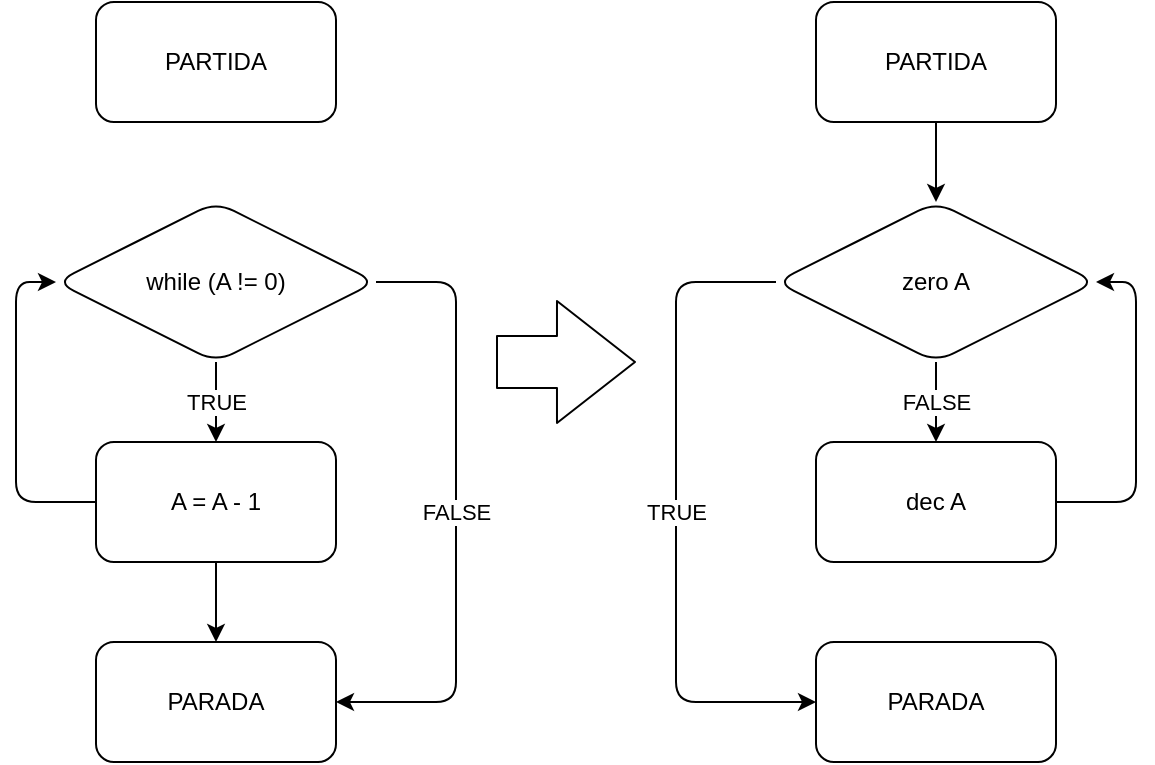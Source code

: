 <mxfile>
    <diagram id="Uqww8k7oQ6AYtzWjMYQK" name="Page-1">
        <mxGraphModel dx="360" dy="790" grid="1" gridSize="10" guides="1" tooltips="1" connect="1" arrows="1" fold="1" page="1" pageScale="1" pageWidth="827" pageHeight="1169" background="#ffffff" math="0" shadow="0">
            <root>
                <mxCell id="0"/>
                <mxCell id="1" parent="0"/>
                <mxCell id="5" value="" style="edgeStyle=none;html=1;" edge="1" parent="1" source="3" target="4">
                    <mxGeometry relative="1" as="geometry"/>
                </mxCell>
                <mxCell id="3" value="PARTIDA" style="rounded=1;whiteSpace=wrap;html=1;" vertex="1" parent="1">
                    <mxGeometry x="480" y="70" width="120" height="60" as="geometry"/>
                </mxCell>
                <mxCell id="7" value="FALSE" style="edgeStyle=none;html=1;" edge="1" parent="1" source="4" target="6">
                    <mxGeometry relative="1" as="geometry"/>
                </mxCell>
                <mxCell id="10" value="TRUE&lt;br&gt;" style="edgeStyle=none;html=1;" edge="1" parent="1" source="4" target="9">
                    <mxGeometry relative="1" as="geometry">
                        <Array as="points">
                            <mxPoint x="410" y="210"/>
                            <mxPoint x="410" y="420"/>
                        </Array>
                    </mxGeometry>
                </mxCell>
                <mxCell id="4" value="zero A" style="rhombus;whiteSpace=wrap;html=1;rounded=1;" vertex="1" parent="1">
                    <mxGeometry x="460" y="170" width="160" height="80" as="geometry"/>
                </mxCell>
                <mxCell id="8" style="edgeStyle=none;html=1;" edge="1" parent="1" source="6" target="4">
                    <mxGeometry relative="1" as="geometry">
                        <Array as="points">
                            <mxPoint x="640" y="320"/>
                            <mxPoint x="640" y="210"/>
                        </Array>
                    </mxGeometry>
                </mxCell>
                <mxCell id="6" value="dec A" style="whiteSpace=wrap;html=1;rounded=1;" vertex="1" parent="1">
                    <mxGeometry x="480" y="290" width="120" height="60" as="geometry"/>
                </mxCell>
                <mxCell id="9" value="PARADA" style="whiteSpace=wrap;html=1;rounded=1;" vertex="1" parent="1">
                    <mxGeometry x="480" y="390" width="120" height="60" as="geometry"/>
                </mxCell>
                <mxCell id="13" value="PARTIDA" style="rounded=1;whiteSpace=wrap;html=1;" vertex="1" parent="1">
                    <mxGeometry x="120" y="70" width="120" height="60" as="geometry"/>
                </mxCell>
                <mxCell id="18" value="TRUE" style="edgeStyle=none;html=1;" edge="1" parent="1" source="16" target="17">
                    <mxGeometry relative="1" as="geometry"/>
                </mxCell>
                <mxCell id="25" value="FALSE" style="edgeStyle=none;html=1;" edge="1" parent="1" source="16" target="23">
                    <mxGeometry relative="1" as="geometry">
                        <Array as="points">
                            <mxPoint x="300" y="210"/>
                            <mxPoint x="300" y="420"/>
                        </Array>
                    </mxGeometry>
                </mxCell>
                <mxCell id="16" value="while (A != 0)" style="rhombus;whiteSpace=wrap;html=1;rounded=1;" vertex="1" parent="1">
                    <mxGeometry x="100" y="170" width="160" height="80" as="geometry"/>
                </mxCell>
                <mxCell id="20" style="edgeStyle=none;html=1;" edge="1" parent="1" source="17" target="16">
                    <mxGeometry relative="1" as="geometry">
                        <Array as="points">
                            <mxPoint x="80" y="320"/>
                            <mxPoint x="80" y="210"/>
                        </Array>
                    </mxGeometry>
                </mxCell>
                <mxCell id="26" style="edgeStyle=none;html=1;" edge="1" parent="1" source="17" target="23">
                    <mxGeometry relative="1" as="geometry"/>
                </mxCell>
                <mxCell id="17" value="A = A - 1" style="whiteSpace=wrap;html=1;rounded=1;" vertex="1" parent="1">
                    <mxGeometry x="120" y="290" width="120" height="60" as="geometry"/>
                </mxCell>
                <mxCell id="23" value="PARADA" style="whiteSpace=wrap;html=1;rounded=1;" vertex="1" parent="1">
                    <mxGeometry x="120" y="390" width="120" height="60" as="geometry"/>
                </mxCell>
                <mxCell id="27" value="" style="shape=flexArrow;endArrow=classic;html=1;endWidth=34;endSize=12.67;width=26;" edge="1" parent="1">
                    <mxGeometry width="50" height="50" relative="1" as="geometry">
                        <mxPoint x="320" y="250" as="sourcePoint"/>
                        <mxPoint x="390" y="250" as="targetPoint"/>
                    </mxGeometry>
                </mxCell>
            </root>
        </mxGraphModel>
    </diagram>
</mxfile>